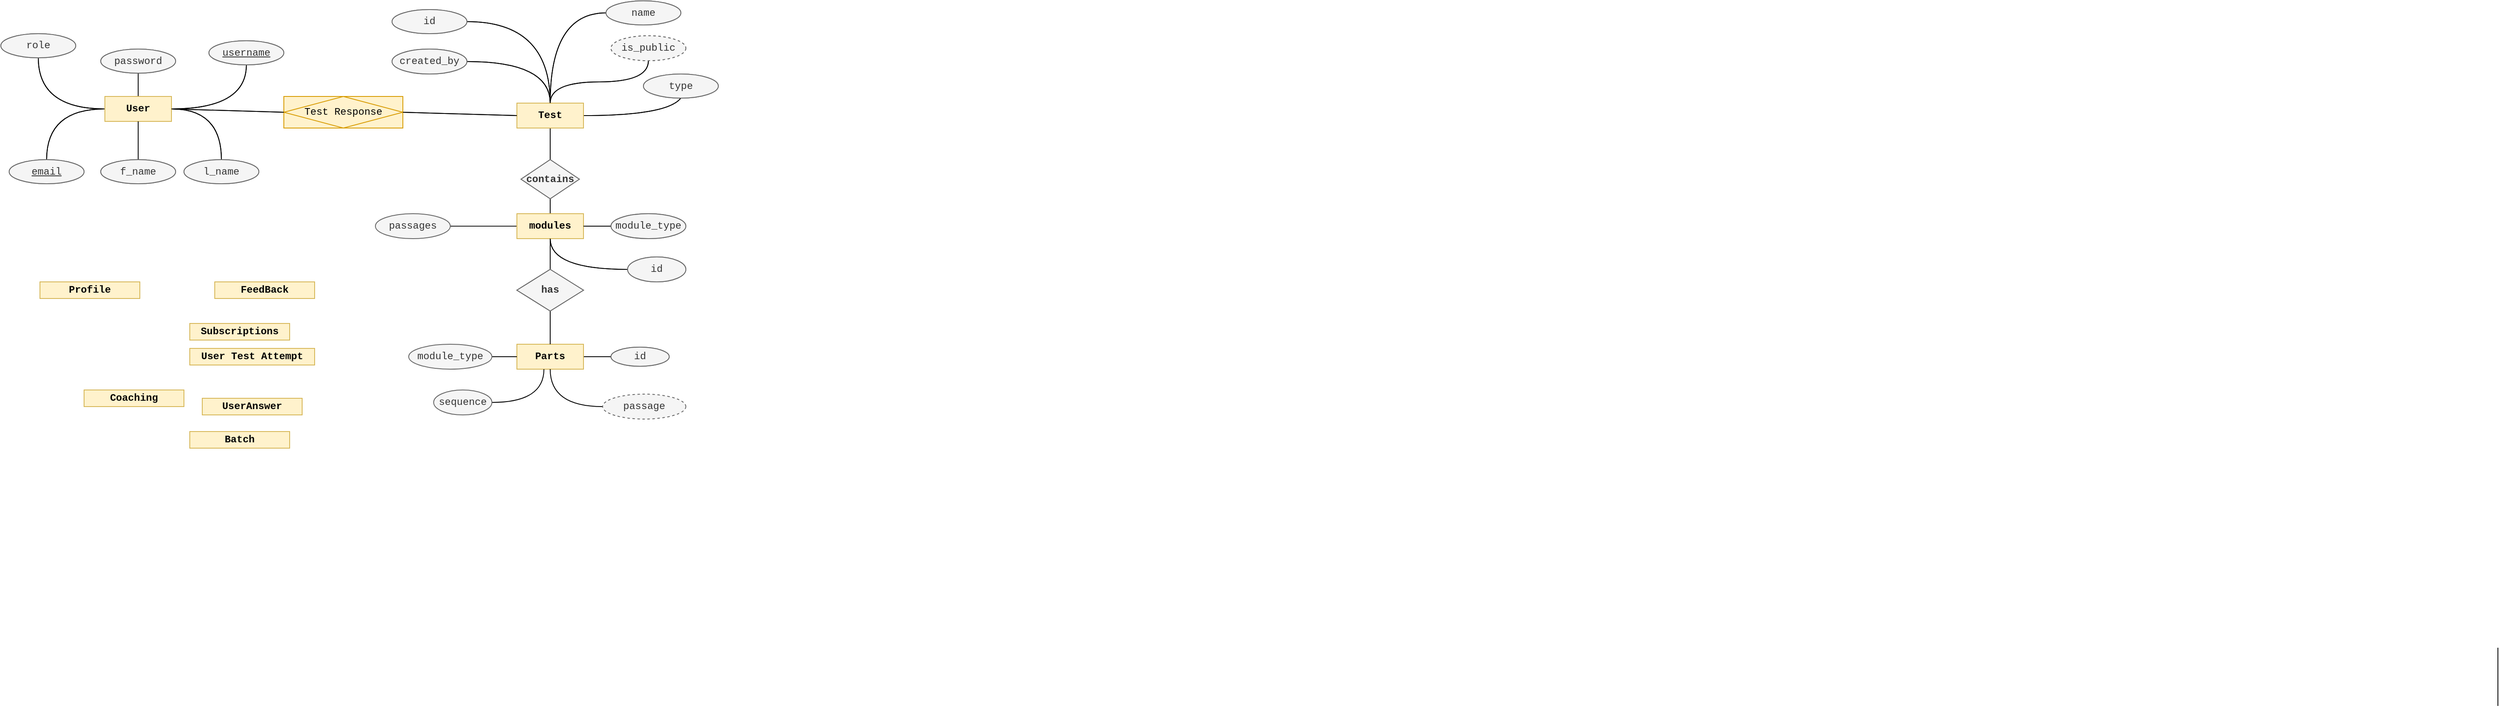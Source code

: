<mxfile version="24.7.17">
  <diagram name="Page-1" id="eGLWEHnS6auaZB9XrZuT">
    <mxGraphModel dx="1368" dy="900" grid="1" gridSize="10" guides="1" tooltips="1" connect="1" arrows="1" fold="1" page="1" pageScale="1" pageWidth="1654" pageHeight="1169" math="0" shadow="0">
      <root>
        <mxCell id="0" />
        <mxCell id="1" parent="0" />
        <mxCell id="Utq8X0_1eFS-AREOxyyB-11" style="edgeStyle=orthogonalEdgeStyle;shape=connector;curved=1;rounded=0;orthogonalLoop=1;jettySize=auto;html=1;strokeColor=default;align=center;verticalAlign=middle;fontFamily=Courier New;fontSize=12;fontColor=default;labelBackgroundColor=default;endArrow=none;endFill=0;" parent="1" source="Utq8X0_1eFS-AREOxyyB-1" target="Utq8X0_1eFS-AREOxyyB-12" edge="1">
          <mxGeometry relative="1" as="geometry">
            <mxPoint x="65" y="278" as="targetPoint" />
          </mxGeometry>
        </mxCell>
        <mxCell id="Utq8X0_1eFS-AREOxyyB-15" style="edgeStyle=orthogonalEdgeStyle;shape=connector;curved=1;rounded=0;orthogonalLoop=1;jettySize=auto;html=1;strokeColor=default;align=center;verticalAlign=middle;fontFamily=Courier New;fontSize=12;fontColor=#333333;fontStyle=1;labelBackgroundColor=default;endArrow=none;endFill=0;entryX=0.5;entryY=1;entryDx=0;entryDy=0;" parent="1" source="Utq8X0_1eFS-AREOxyyB-1" target="Utq8X0_1eFS-AREOxyyB-17" edge="1">
          <mxGeometry relative="1" as="geometry">
            <mxPoint x="175" y="118" as="targetPoint" />
          </mxGeometry>
        </mxCell>
        <mxCell id="Utq8X0_1eFS-AREOxyyB-19" style="edgeStyle=orthogonalEdgeStyle;shape=connector;curved=1;rounded=0;orthogonalLoop=1;jettySize=auto;html=1;strokeColor=default;align=center;verticalAlign=middle;fontFamily=Courier New;fontSize=12;fontColor=#333333;fontStyle=1;labelBackgroundColor=default;endArrow=none;endFill=0;" parent="1" source="Utq8X0_1eFS-AREOxyyB-1" target="Utq8X0_1eFS-AREOxyyB-18" edge="1">
          <mxGeometry relative="1" as="geometry" />
        </mxCell>
        <mxCell id="Utq8X0_1eFS-AREOxyyB-71" style="edgeStyle=orthogonalEdgeStyle;shape=connector;curved=1;rounded=0;orthogonalLoop=1;jettySize=auto;html=1;strokeColor=default;align=center;verticalAlign=middle;fontFamily=Courier New;fontSize=12;fontColor=default;fontStyle=1;labelBackgroundColor=default;endArrow=none;endFill=0;" parent="1" source="Utq8X0_1eFS-AREOxyyB-1" target="Utq8X0_1eFS-AREOxyyB-21" edge="1">
          <mxGeometry relative="1" as="geometry" />
        </mxCell>
        <mxCell id="Utq8X0_1eFS-AREOxyyB-72" style="edgeStyle=orthogonalEdgeStyle;shape=connector;curved=1;rounded=0;orthogonalLoop=1;jettySize=auto;html=1;entryX=0.5;entryY=1;entryDx=0;entryDy=0;strokeColor=default;align=center;verticalAlign=middle;fontFamily=Courier New;fontSize=12;fontColor=default;fontStyle=1;labelBackgroundColor=default;endArrow=none;endFill=0;" parent="1" source="Utq8X0_1eFS-AREOxyyB-1" target="Utq8X0_1eFS-AREOxyyB-14" edge="1">
          <mxGeometry relative="1" as="geometry" />
        </mxCell>
        <mxCell id="Utq8X0_1eFS-AREOxyyB-1" value="User" style="rounded=0;whiteSpace=wrap;html=1;fontFamily=Courier New;fontStyle=1;fontSize=12;fillColor=#fff2cc;strokeColor=#d6b656;align=center;verticalAlign=middle;fontColor=default;" parent="1" vertex="1">
          <mxGeometry x="135" y="187" width="80" height="30" as="geometry" />
        </mxCell>
        <mxCell id="Utq8X0_1eFS-AREOxyyB-32" style="edgeStyle=orthogonalEdgeStyle;shape=connector;curved=1;rounded=0;orthogonalLoop=1;jettySize=auto;html=1;entryX=0.5;entryY=0;entryDx=0;entryDy=0;strokeColor=default;align=center;verticalAlign=middle;fontFamily=Courier New;fontSize=12;fontColor=#333333;fontStyle=1;labelBackgroundColor=default;endArrow=none;endFill=0;" parent="1" source="Utq8X0_1eFS-AREOxyyB-2" target="Utq8X0_1eFS-AREOxyyB-30" edge="1">
          <mxGeometry relative="1" as="geometry" />
        </mxCell>
        <mxCell id="Utq8X0_1eFS-AREOxyyB-70" style="edgeStyle=orthogonalEdgeStyle;shape=connector;curved=1;rounded=0;orthogonalLoop=1;jettySize=auto;html=1;exitX=0.5;exitY=0;exitDx=0;exitDy=0;strokeColor=default;align=center;verticalAlign=middle;fontFamily=Courier New;fontSize=12;fontColor=default;fontStyle=1;labelBackgroundColor=default;endArrow=none;endFill=0;" parent="1" source="Utq8X0_1eFS-AREOxyyB-2" target="Utq8X0_1eFS-AREOxyyB-65" edge="1">
          <mxGeometry relative="1" as="geometry" />
        </mxCell>
        <mxCell id="Utq8X0_1eFS-AREOxyyB-73" style="edgeStyle=orthogonalEdgeStyle;shape=connector;curved=1;rounded=0;orthogonalLoop=1;jettySize=auto;html=1;strokeColor=default;align=center;verticalAlign=middle;fontFamily=Courier New;fontSize=12;fontColor=default;fontStyle=1;labelBackgroundColor=default;endArrow=none;endFill=0;" parent="1" source="Utq8X0_1eFS-AREOxyyB-2" edge="1">
          <mxGeometry relative="1" as="geometry">
            <mxPoint x="830" y="180" as="targetPoint" />
          </mxGeometry>
        </mxCell>
        <mxCell id="Utq8X0_1eFS-AREOxyyB-2" value="Test" style="rounded=0;whiteSpace=wrap;html=1;fontFamily=Courier New;fontStyle=1;fontSize=12;fillColor=#fff2cc;strokeColor=#d6b656;" parent="1" vertex="1">
          <mxGeometry x="630" y="195" width="80" height="30" as="geometry" />
        </mxCell>
        <mxCell id="Utq8X0_1eFS-AREOxyyB-7" style="edgeStyle=orthogonalEdgeStyle;rounded=0;orthogonalLoop=1;jettySize=auto;html=1;endArrow=none;endFill=0;curved=1;fontSize=12;fontFamily=Courier New;" parent="1" source="Utq8X0_1eFS-AREOxyyB-5" target="Utq8X0_1eFS-AREOxyyB-1" edge="1">
          <mxGeometry relative="1" as="geometry" />
        </mxCell>
        <mxCell id="Utq8X0_1eFS-AREOxyyB-5" value="&lt;span style=&quot;font-weight: normal; font-size: 12px;&quot;&gt;f_name&lt;/span&gt;" style="ellipse;whiteSpace=wrap;html=1;fontSize=12;fontFamily=Courier New;fillColor=#f5f5f5;strokeColor=#666666;rounded=0;fontStyle=1;fontColor=#333333;" parent="1" vertex="1">
          <mxGeometry x="130" y="263" width="90" height="29" as="geometry" />
        </mxCell>
        <mxCell id="Utq8X0_1eFS-AREOxyyB-12" value="&lt;span style=&quot;font-weight: normal; font-size: 12px;&quot;&gt;email&lt;/span&gt;" style="ellipse;whiteSpace=wrap;html=1;rounded=0;strokeColor=#666666;align=center;verticalAlign=middle;fontFamily=Courier New;fontSize=12;fontColor=#333333;fontStyle=5;fillColor=#f5f5f5;" parent="1" vertex="1">
          <mxGeometry x="20" y="263" width="90" height="29" as="geometry" />
        </mxCell>
        <mxCell id="Utq8X0_1eFS-AREOxyyB-14" value="username" style="ellipse;whiteSpace=wrap;html=1;rounded=0;strokeColor=#666666;align=center;verticalAlign=middle;fontFamily=Courier New;fontSize=12;fontColor=#333333;fontStyle=4;fillColor=#f5f5f5;" parent="1" vertex="1">
          <mxGeometry x="260" y="120" width="90" height="29" as="geometry" />
        </mxCell>
        <mxCell id="Utq8X0_1eFS-AREOxyyB-17" value="&lt;span style=&quot;font-weight: normal; font-size: 12px;&quot;&gt;password&lt;/span&gt;" style="ellipse;whiteSpace=wrap;html=1;rounded=0;strokeColor=#666666;align=center;verticalAlign=middle;fontFamily=Courier New;fontSize=12;fontColor=#333333;fontStyle=1;fillColor=#f5f5f5;" parent="1" vertex="1">
          <mxGeometry x="130" y="130" width="90" height="29" as="geometry" />
        </mxCell>
        <mxCell id="Utq8X0_1eFS-AREOxyyB-18" value="&lt;span style=&quot;font-weight: normal; font-size: 12px;&quot;&gt;l_name&lt;/span&gt;" style="ellipse;whiteSpace=wrap;html=1;fontSize=12;fontFamily=Courier New;fillColor=#f5f5f5;strokeColor=#666666;rounded=0;fontStyle=1;fontColor=#333333;" parent="1" vertex="1">
          <mxGeometry x="230" y="263" width="90" height="29" as="geometry" />
        </mxCell>
        <mxCell id="Utq8X0_1eFS-AREOxyyB-21" value="role" style="ellipse;whiteSpace=wrap;html=1;rounded=0;strokeColor=#666666;align=center;verticalAlign=middle;fontFamily=Courier New;fontSize=12;fontColor=#333333;fontStyle=0;fillColor=#f5f5f5;" parent="1" vertex="1">
          <mxGeometry x="10" y="111.5" width="90" height="29" as="geometry" />
        </mxCell>
        <mxCell id="Utq8X0_1eFS-AREOxyyB-22" style="edgeStyle=orthogonalEdgeStyle;rounded=0;orthogonalLoop=1;jettySize=auto;html=1;endArrow=none;endFill=0;curved=1;fontSize=12;fontFamily=Courier New;" parent="1" source="Utq8X0_1eFS-AREOxyyB-23" target="Utq8X0_1eFS-AREOxyyB-2" edge="1">
          <mxGeometry relative="1" as="geometry">
            <mxPoint x="600" y="19" as="targetPoint" />
            <mxPoint x="600" y="119" as="sourcePoint" />
          </mxGeometry>
        </mxCell>
        <mxCell id="Utq8X0_1eFS-AREOxyyB-23" value="&lt;span style=&quot;font-weight: normal; font-size: 12px;&quot;&gt;id&lt;/span&gt;" style="ellipse;whiteSpace=wrap;html=1;fontSize=12;fontFamily=Courier New;fillColor=#f5f5f5;strokeColor=#666666;rounded=0;fontStyle=1;fontColor=#333333;" parent="1" vertex="1">
          <mxGeometry x="480" y="82.5" width="90" height="29" as="geometry" />
        </mxCell>
        <mxCell id="Utq8X0_1eFS-AREOxyyB-26" style="edgeStyle=orthogonalEdgeStyle;shape=connector;curved=1;rounded=0;orthogonalLoop=1;jettySize=auto;html=1;strokeColor=default;align=center;verticalAlign=middle;fontFamily=Courier New;fontSize=12;fontColor=#333333;fontStyle=1;labelBackgroundColor=default;endArrow=none;endFill=0;" parent="1" source="Utq8X0_1eFS-AREOxyyB-24" target="Utq8X0_1eFS-AREOxyyB-2" edge="1">
          <mxGeometry relative="1" as="geometry">
            <mxPoint x="733" y="134" as="sourcePoint" />
          </mxGeometry>
        </mxCell>
        <mxCell id="Utq8X0_1eFS-AREOxyyB-24" value="&lt;span style=&quot;font-weight: normal; font-size: 12px;&quot;&gt;name&lt;/span&gt;" style="ellipse;whiteSpace=wrap;html=1;fontSize=12;fontFamily=Courier New;fillColor=#f5f5f5;strokeColor=#666666;rounded=0;fontStyle=1;fontColor=#333333;" parent="1" vertex="1">
          <mxGeometry x="737" y="72" width="90" height="29" as="geometry" />
        </mxCell>
        <mxCell id="Utq8X0_1eFS-AREOxyyB-45" style="edgeStyle=orthogonalEdgeStyle;shape=connector;curved=1;rounded=0;orthogonalLoop=1;jettySize=auto;html=1;strokeColor=default;align=center;verticalAlign=middle;fontFamily=Courier New;fontSize=12;fontColor=#333333;fontStyle=1;labelBackgroundColor=default;endArrow=none;endFill=0;" parent="1" source="Utq8X0_1eFS-AREOxyyB-30" target="Utq8X0_1eFS-AREOxyyB-33" edge="1">
          <mxGeometry relative="1" as="geometry" />
        </mxCell>
        <mxCell id="Utq8X0_1eFS-AREOxyyB-30" value="contains" style="rhombus;whiteSpace=wrap;html=1;rounded=0;strokeColor=#666666;align=center;verticalAlign=middle;fontFamily=Courier New;fontSize=12;fontColor=#333333;fontStyle=1;fillColor=#f5f5f5;" parent="1" vertex="1">
          <mxGeometry x="635" y="263" width="70" height="47" as="geometry" />
        </mxCell>
        <mxCell id="Utq8X0_1eFS-AREOxyyB-55" style="edgeStyle=orthogonalEdgeStyle;shape=connector;curved=1;rounded=0;orthogonalLoop=1;jettySize=auto;html=1;strokeColor=default;align=center;verticalAlign=middle;fontFamily=Courier New;fontSize=12;fontColor=#333333;fontStyle=1;labelBackgroundColor=default;endArrow=none;endFill=0;" parent="1" source="Utq8X0_1eFS-AREOxyyB-33" target="Utq8X0_1eFS-AREOxyyB-56" edge="1">
          <mxGeometry relative="1" as="geometry">
            <mxPoint x="673" y="395" as="targetPoint" />
          </mxGeometry>
        </mxCell>
        <mxCell id="Utq8X0_1eFS-AREOxyyB-33" value="Section" style="rounded=0;whiteSpace=wrap;html=1;fontFamily=Courier New;fontStyle=1;fontSize=12;fillColor=#fff2cc;strokeColor=#d6b656;" parent="1" vertex="1">
          <mxGeometry x="630" y="328" width="80" height="30" as="geometry" />
        </mxCell>
        <mxCell id="Utq8X0_1eFS-AREOxyyB-68" style="edgeStyle=orthogonalEdgeStyle;shape=connector;curved=1;rounded=0;orthogonalLoop=1;jettySize=auto;html=1;strokeColor=default;align=center;verticalAlign=middle;fontFamily=Courier New;fontSize=12;fontColor=#333333;fontStyle=1;labelBackgroundColor=default;endArrow=none;endFill=0;" parent="1" source="Utq8X0_1eFS-AREOxyyB-34" target="vWDLrot7ofiVmxJfl27Q-30" edge="1">
          <mxGeometry relative="1" as="geometry" />
        </mxCell>
        <mxCell id="Utq8X0_1eFS-AREOxyyB-34" value="Parts" style="rounded=0;whiteSpace=wrap;html=1;fontFamily=Courier New;fontStyle=1;fontSize=12;fillColor=#fff2cc;strokeColor=#d6b656;" parent="1" vertex="1">
          <mxGeometry x="630" y="485" width="80" height="30" as="geometry" />
        </mxCell>
        <mxCell id="Utq8X0_1eFS-AREOxyyB-35" value="User Test Attempt" style="rounded=0;whiteSpace=wrap;html=1;fontFamily=Courier New;fontStyle=1;fontSize=12;fillColor=#fff2cc;strokeColor=#d6b656;" parent="1" vertex="1">
          <mxGeometry x="237" y="490" width="150" height="20" as="geometry" />
        </mxCell>
        <mxCell id="Utq8X0_1eFS-AREOxyyB-36" value="&lt;p style=&quot;font-size: 12px;&quot;&gt;&lt;strong style=&quot;font-size: 12px;&quot;&gt;UserAnswer&lt;/strong&gt;&lt;/p&gt;" style="rounded=0;whiteSpace=wrap;html=1;fontFamily=Courier New;fontStyle=1;fontSize=12;fillColor=#fff2cc;strokeColor=#d6b656;" parent="1" vertex="1">
          <mxGeometry x="252" y="550" width="120" height="20" as="geometry" />
        </mxCell>
        <mxCell id="Utq8X0_1eFS-AREOxyyB-37" value="&lt;p style=&quot;font-size: 12px;&quot;&gt;&lt;strong style=&quot;font-size: 12px;&quot;&gt;Profile&lt;/strong&gt;&lt;/p&gt;" style="rounded=0;whiteSpace=wrap;html=1;fontFamily=Courier New;fontStyle=1;fontSize=12;fillColor=#fff2cc;strokeColor=#d6b656;" parent="1" vertex="1">
          <mxGeometry x="57" y="410" width="120" height="20" as="geometry" />
        </mxCell>
        <mxCell id="Utq8X0_1eFS-AREOxyyB-38" value="&lt;p style=&quot;font-size: 12px;&quot;&gt;&lt;strong style=&quot;font-size: 12px;&quot;&gt;FeedBack&lt;/strong&gt;&lt;/p&gt;" style="rounded=0;whiteSpace=wrap;html=1;fontFamily=Courier New;fontStyle=1;fontSize=12;fillColor=#fff2cc;strokeColor=#d6b656;" parent="1" vertex="1">
          <mxGeometry x="267" y="410" width="120" height="20" as="geometry" />
        </mxCell>
        <mxCell id="Utq8X0_1eFS-AREOxyyB-41" value="&lt;p style=&quot;font-size: 12px;&quot;&gt;Batch&lt;/p&gt;" style="rounded=0;whiteSpace=wrap;html=1;fontFamily=Courier New;fontStyle=1;fontSize=12;fillColor=#fff2cc;strokeColor=#d6b656;" parent="1" vertex="1">
          <mxGeometry x="237" y="590" width="120" height="20" as="geometry" />
        </mxCell>
        <mxCell id="Utq8X0_1eFS-AREOxyyB-42" value="&lt;p style=&quot;font-size: 12px;&quot;&gt;Coaching&lt;/p&gt;" style="rounded=0;whiteSpace=wrap;html=1;fontFamily=Courier New;fontStyle=1;fontSize=12;fillColor=#fff2cc;strokeColor=#d6b656;" parent="1" vertex="1">
          <mxGeometry x="110" y="540" width="120" height="20" as="geometry" />
        </mxCell>
        <mxCell id="Utq8X0_1eFS-AREOxyyB-43" value="&lt;p style=&quot;font-size: 12px;&quot;&gt;Subscriptions&lt;/p&gt;" style="rounded=0;whiteSpace=wrap;html=1;fontFamily=Courier New;fontStyle=1;fontSize=12;fillColor=#fff2cc;strokeColor=#d6b656;" parent="1" vertex="1">
          <mxGeometry x="237" y="460" width="120" height="20" as="geometry" />
        </mxCell>
        <mxCell id="vWDLrot7ofiVmxJfl27Q-22" style="edgeStyle=orthogonalEdgeStyle;shape=connector;curved=1;rounded=0;orthogonalLoop=1;jettySize=auto;html=1;entryX=0.5;entryY=0;entryDx=0;entryDy=0;strokeColor=default;align=center;verticalAlign=middle;fontFamily=Courier New;fontSize=12;fontColor=#333333;fontStyle=1;labelBackgroundColor=default;endArrow=none;endFill=0;" parent="1" edge="1">
          <mxGeometry relative="1" as="geometry">
            <mxPoint x="3010" y="850" as="sourcePoint" />
            <mxPoint x="3010" y="920" as="targetPoint" />
          </mxGeometry>
        </mxCell>
        <mxCell id="Utq8X0_1eFS-AREOxyyB-47" style="edgeStyle=orthogonalEdgeStyle;rounded=0;orthogonalLoop=1;jettySize=auto;html=1;endArrow=none;endFill=0;curved=1;fontSize=12;entryX=0.5;entryY=1;entryDx=0;entryDy=0;fontFamily=Courier New;" parent="1" source="Utq8X0_1eFS-AREOxyyB-48" target="Utq8X0_1eFS-AREOxyyB-33" edge="1">
          <mxGeometry relative="1" as="geometry">
            <mxPoint x="753" y="353" as="targetPoint" />
            <mxPoint x="673" y="288" as="sourcePoint" />
          </mxGeometry>
        </mxCell>
        <mxCell id="Utq8X0_1eFS-AREOxyyB-48" value="&lt;span style=&quot;font-weight: normal; font-size: 12px;&quot;&gt;id&lt;/span&gt;" style="ellipse;whiteSpace=wrap;html=1;fontSize=12;fontFamily=Courier New;fillColor=#f5f5f5;strokeColor=#666666;rounded=0;fontStyle=1;fontColor=#333333;" parent="1" vertex="1">
          <mxGeometry x="763" y="380" width="70" height="30" as="geometry" />
        </mxCell>
        <mxCell id="Utq8X0_1eFS-AREOxyyB-52" style="edgeStyle=orthogonalEdgeStyle;shape=connector;curved=1;rounded=0;orthogonalLoop=1;jettySize=auto;html=1;strokeColor=default;align=center;verticalAlign=middle;fontFamily=Courier New;fontSize=12;fontColor=#333333;fontStyle=1;labelBackgroundColor=default;endArrow=none;endFill=0;" parent="1" source="Utq8X0_1eFS-AREOxyyB-50" target="Utq8X0_1eFS-AREOxyyB-33" edge="1">
          <mxGeometry relative="1" as="geometry" />
        </mxCell>
        <mxCell id="Utq8X0_1eFS-AREOxyyB-50" value="&lt;span style=&quot;font-weight: 400; font-size: 12px;&quot;&gt;module_type&lt;/span&gt;" style="ellipse;whiteSpace=wrap;html=1;fontSize=12;fontFamily=Courier New;fillColor=#f5f5f5;strokeColor=#666666;rounded=0;fontStyle=1;fontColor=#333333;" parent="1" vertex="1">
          <mxGeometry x="743" y="328" width="90" height="30" as="geometry" />
        </mxCell>
        <mxCell id="Utq8X0_1eFS-AREOxyyB-57" style="edgeStyle=orthogonalEdgeStyle;shape=connector;curved=1;rounded=0;orthogonalLoop=1;jettySize=auto;html=1;strokeColor=default;align=center;verticalAlign=middle;fontFamily=Courier New;fontSize=12;fontColor=#333333;fontStyle=1;labelBackgroundColor=default;endArrow=none;endFill=0;" parent="1" source="Utq8X0_1eFS-AREOxyyB-56" target="Utq8X0_1eFS-AREOxyyB-34" edge="1">
          <mxGeometry relative="1" as="geometry" />
        </mxCell>
        <mxCell id="Utq8X0_1eFS-AREOxyyB-56" value="has" style="rhombus;whiteSpace=wrap;html=1;rounded=0;strokeColor=#666666;align=center;verticalAlign=middle;fontFamily=Courier New;fontSize=12;fontColor=#333333;fontStyle=1;fillColor=#f5f5f5;" parent="1" vertex="1">
          <mxGeometry x="630" y="395" width="80" height="50" as="geometry" />
        </mxCell>
        <mxCell id="vWDLrot7ofiVmxJfl27Q-30" value="&lt;span style=&quot;font-weight: 400; font-size: 12px;&quot;&gt;time&lt;/span&gt;" style="ellipse;whiteSpace=wrap;html=1;fontSize=12;fontFamily=Courier New;fillColor=#f5f5f5;strokeColor=#666666;rounded=0;fontStyle=1;fontColor=#333333;" parent="1" vertex="1">
          <mxGeometry x="743" y="488.5" width="70" height="23" as="geometry" />
        </mxCell>
        <mxCell id="Utq8X0_1eFS-AREOxyyB-63" style="edgeStyle=orthogonalEdgeStyle;shape=connector;curved=1;rounded=0;orthogonalLoop=1;jettySize=auto;html=1;exitX=1;exitY=0.5;exitDx=0;exitDy=0;strokeColor=default;align=center;verticalAlign=middle;fontFamily=Courier New;fontSize=12;fontColor=#333333;fontStyle=1;labelBackgroundColor=default;endArrow=none;endFill=0;" parent="1" source="Utq8X0_1eFS-AREOxyyB-62" target="Utq8X0_1eFS-AREOxyyB-2" edge="1">
          <mxGeometry relative="1" as="geometry" />
        </mxCell>
        <mxCell id="Utq8X0_1eFS-AREOxyyB-62" value="&lt;span style=&quot;font-weight: 400; font-size: 12px;&quot;&gt;created_by&lt;/span&gt;" style="ellipse;whiteSpace=wrap;html=1;fontSize=12;fontFamily=Courier New;fillColor=#f5f5f5;strokeColor=#666666;rounded=0;fontStyle=1;fontColor=#333333;" parent="1" vertex="1">
          <mxGeometry x="480" y="130" width="90" height="30" as="geometry" />
        </mxCell>
        <mxCell id="Utq8X0_1eFS-AREOxyyB-65" value="&lt;span style=&quot;font-weight: 400; font-size: 12px;&quot;&gt;is_public&lt;/span&gt;" style="ellipse;whiteSpace=wrap;html=1;fontSize=12;fontFamily=Courier New;fillColor=#f5f5f5;strokeColor=#666666;rounded=0;fontStyle=1;fontColor=#333333;dashed=1;" parent="1" vertex="1">
          <mxGeometry x="743" y="114" width="90" height="30" as="geometry" />
        </mxCell>
        <mxCell id="vWDLrot7ofiVmxJfl27Q-38" value="Test Response" style="shape=associativeEntity;whiteSpace=wrap;html=1;align=center;fillColor=#FFF2CC;strokeColor=#d79b00;fontFamily=Courier New;fontSize=12;" parent="1" vertex="1">
          <mxGeometry x="350" y="187" width="143" height="38" as="geometry" />
        </mxCell>
        <mxCell id="vWDLrot7ofiVmxJfl27Q-43" value="" style="endArrow=none;html=1;rounded=0;exitX=1;exitY=0.5;exitDx=0;exitDy=0;entryX=0;entryY=0.5;entryDx=0;entryDy=0;fontFamily=Courier New;fontSize=12;" parent="1" source="Utq8X0_1eFS-AREOxyyB-1" target="vWDLrot7ofiVmxJfl27Q-38" edge="1">
          <mxGeometry width="50" height="50" relative="1" as="geometry">
            <mxPoint x="435" y="314" as="sourcePoint" />
            <mxPoint x="485" y="264" as="targetPoint" />
          </mxGeometry>
        </mxCell>
        <mxCell id="vWDLrot7ofiVmxJfl27Q-44" value="" style="endArrow=none;html=1;rounded=0;exitX=1;exitY=0.5;exitDx=0;exitDy=0;entryX=0;entryY=0.5;entryDx=0;entryDy=0;fontFamily=Courier New;fontSize=12;" parent="1" source="vWDLrot7ofiVmxJfl27Q-38" target="Utq8X0_1eFS-AREOxyyB-2" edge="1">
          <mxGeometry width="50" height="50" relative="1" as="geometry">
            <mxPoint x="250" y="204" as="sourcePoint" />
            <mxPoint x="399" y="204" as="targetPoint" />
          </mxGeometry>
        </mxCell>
        <mxCell id="Utq8X0_1eFS-AREOxyyB-74" value="&lt;span style=&quot;font-weight: normal; font-size: 12px;&quot;&gt;type&lt;/span&gt;" style="ellipse;whiteSpace=wrap;html=1;fontSize=12;fontFamily=Courier New;fillColor=#f5f5f5;strokeColor=#666666;rounded=0;fontStyle=1;fontColor=#333333;" parent="1" vertex="1">
          <mxGeometry x="782" y="160" width="90" height="29" as="geometry" />
        </mxCell>
        <mxCell id="Utq8X0_1eFS-AREOxyyB-80" value="" style="edgeStyle=orthogonalEdgeStyle;rounded=0;orthogonalLoop=1;jettySize=auto;html=1;strokeColor=#1A1A1A;fontColor=#5AA9E6;fillColor=#FFE45E;curved=1;endArrow=none;endFill=0;" parent="1" source="Utq8X0_1eFS-AREOxyyB-79" target="Utq8X0_1eFS-AREOxyyB-33" edge="1">
          <mxGeometry relative="1" as="geometry" />
        </mxCell>
        <mxCell id="Utq8X0_1eFS-AREOxyyB-79" value="&lt;span style=&quot;font-weight: 400; font-size: 12px;&quot;&gt;passages&lt;/span&gt;" style="ellipse;whiteSpace=wrap;html=1;fontSize=12;fontFamily=Courier New;fillColor=#f5f5f5;strokeColor=#666666;rounded=0;fontStyle=1;fontColor=#333333;" parent="1" vertex="1">
          <mxGeometry x="460" y="328" width="90" height="30" as="geometry" />
        </mxCell>
        <mxCell id="fitM7sjZ6Bzz7355s7x--1" style="edgeStyle=orthogonalEdgeStyle;shape=connector;curved=1;rounded=0;orthogonalLoop=1;jettySize=auto;html=1;strokeColor=default;align=center;verticalAlign=middle;fontFamily=Courier New;fontSize=12;fontColor=default;labelBackgroundColor=default;endArrow=none;endFill=0;" edge="1" parent="1" source="fitM7sjZ6Bzz7355s7x--6" target="fitM7sjZ6Bzz7355s7x--13">
          <mxGeometry relative="1" as="geometry">
            <mxPoint x="65" y="278" as="targetPoint" />
          </mxGeometry>
        </mxCell>
        <mxCell id="fitM7sjZ6Bzz7355s7x--2" style="edgeStyle=orthogonalEdgeStyle;shape=connector;curved=1;rounded=0;orthogonalLoop=1;jettySize=auto;html=1;strokeColor=default;align=center;verticalAlign=middle;fontFamily=Courier New;fontSize=12;fontColor=#333333;fontStyle=1;labelBackgroundColor=default;endArrow=none;endFill=0;entryX=0.5;entryY=1;entryDx=0;entryDy=0;" edge="1" parent="1" source="fitM7sjZ6Bzz7355s7x--6" target="fitM7sjZ6Bzz7355s7x--15">
          <mxGeometry relative="1" as="geometry">
            <mxPoint x="175" y="118" as="targetPoint" />
          </mxGeometry>
        </mxCell>
        <mxCell id="fitM7sjZ6Bzz7355s7x--3" style="edgeStyle=orthogonalEdgeStyle;shape=connector;curved=1;rounded=0;orthogonalLoop=1;jettySize=auto;html=1;strokeColor=default;align=center;verticalAlign=middle;fontFamily=Courier New;fontSize=12;fontColor=#333333;fontStyle=1;labelBackgroundColor=default;endArrow=none;endFill=0;" edge="1" parent="1" source="fitM7sjZ6Bzz7355s7x--6" target="fitM7sjZ6Bzz7355s7x--16">
          <mxGeometry relative="1" as="geometry" />
        </mxCell>
        <mxCell id="fitM7sjZ6Bzz7355s7x--4" style="edgeStyle=orthogonalEdgeStyle;shape=connector;curved=1;rounded=0;orthogonalLoop=1;jettySize=auto;html=1;strokeColor=default;align=center;verticalAlign=middle;fontFamily=Courier New;fontSize=12;fontColor=default;fontStyle=1;labelBackgroundColor=default;endArrow=none;endFill=0;" edge="1" parent="1" source="fitM7sjZ6Bzz7355s7x--6" target="fitM7sjZ6Bzz7355s7x--17">
          <mxGeometry relative="1" as="geometry" />
        </mxCell>
        <mxCell id="fitM7sjZ6Bzz7355s7x--5" style="edgeStyle=orthogonalEdgeStyle;shape=connector;curved=1;rounded=0;orthogonalLoop=1;jettySize=auto;html=1;entryX=0.5;entryY=1;entryDx=0;entryDy=0;strokeColor=default;align=center;verticalAlign=middle;fontFamily=Courier New;fontSize=12;fontColor=default;fontStyle=1;labelBackgroundColor=default;endArrow=none;endFill=0;" edge="1" parent="1" source="fitM7sjZ6Bzz7355s7x--6" target="fitM7sjZ6Bzz7355s7x--14">
          <mxGeometry relative="1" as="geometry" />
        </mxCell>
        <mxCell id="fitM7sjZ6Bzz7355s7x--6" value="User" style="rounded=0;whiteSpace=wrap;html=1;fontFamily=Courier New;fontStyle=1;fontSize=12;fillColor=#fff2cc;strokeColor=#d6b656;align=center;verticalAlign=middle;fontColor=default;" vertex="1" parent="1">
          <mxGeometry x="135" y="187" width="80" height="30" as="geometry" />
        </mxCell>
        <mxCell id="fitM7sjZ6Bzz7355s7x--7" style="edgeStyle=orthogonalEdgeStyle;shape=connector;curved=1;rounded=0;orthogonalLoop=1;jettySize=auto;html=1;entryX=0.5;entryY=0;entryDx=0;entryDy=0;strokeColor=default;align=center;verticalAlign=middle;fontFamily=Courier New;fontSize=12;fontColor=#333333;fontStyle=1;labelBackgroundColor=default;endArrow=none;endFill=0;" edge="1" parent="1" source="fitM7sjZ6Bzz7355s7x--10" target="fitM7sjZ6Bzz7355s7x--23">
          <mxGeometry relative="1" as="geometry" />
        </mxCell>
        <mxCell id="fitM7sjZ6Bzz7355s7x--8" style="edgeStyle=orthogonalEdgeStyle;shape=connector;curved=1;rounded=0;orthogonalLoop=1;jettySize=auto;html=1;exitX=0.5;exitY=0;exitDx=0;exitDy=0;strokeColor=default;align=center;verticalAlign=middle;fontFamily=Courier New;fontSize=12;fontColor=default;fontStyle=1;labelBackgroundColor=default;endArrow=none;endFill=0;" edge="1" parent="1" source="fitM7sjZ6Bzz7355s7x--10" target="fitM7sjZ6Bzz7355s7x--47">
          <mxGeometry relative="1" as="geometry" />
        </mxCell>
        <mxCell id="fitM7sjZ6Bzz7355s7x--9" style="edgeStyle=orthogonalEdgeStyle;shape=connector;curved=1;rounded=0;orthogonalLoop=1;jettySize=auto;html=1;strokeColor=default;align=center;verticalAlign=middle;fontFamily=Courier New;fontSize=12;fontColor=default;fontStyle=1;labelBackgroundColor=default;endArrow=none;endFill=0;" edge="1" parent="1" source="fitM7sjZ6Bzz7355s7x--10">
          <mxGeometry relative="1" as="geometry">
            <mxPoint x="830" y="180" as="targetPoint" />
          </mxGeometry>
        </mxCell>
        <mxCell id="fitM7sjZ6Bzz7355s7x--10" value="Test" style="rounded=0;whiteSpace=wrap;html=1;fontFamily=Courier New;fontStyle=1;fontSize=12;fillColor=#fff2cc;strokeColor=#d6b656;" vertex="1" parent="1">
          <mxGeometry x="630" y="195" width="80" height="30" as="geometry" />
        </mxCell>
        <mxCell id="fitM7sjZ6Bzz7355s7x--11" style="edgeStyle=orthogonalEdgeStyle;rounded=0;orthogonalLoop=1;jettySize=auto;html=1;endArrow=none;endFill=0;curved=1;fontSize=12;fontFamily=Courier New;" edge="1" parent="1" source="fitM7sjZ6Bzz7355s7x--12" target="fitM7sjZ6Bzz7355s7x--6">
          <mxGeometry relative="1" as="geometry" />
        </mxCell>
        <mxCell id="fitM7sjZ6Bzz7355s7x--12" value="&lt;span style=&quot;font-weight: normal; font-size: 12px;&quot;&gt;f_name&lt;/span&gt;" style="ellipse;whiteSpace=wrap;html=1;fontSize=12;fontFamily=Courier New;fillColor=#f5f5f5;strokeColor=#666666;rounded=0;fontStyle=1;fontColor=#333333;" vertex="1" parent="1">
          <mxGeometry x="130" y="263" width="90" height="29" as="geometry" />
        </mxCell>
        <mxCell id="fitM7sjZ6Bzz7355s7x--13" value="&lt;span style=&quot;font-weight: normal; font-size: 12px;&quot;&gt;email&lt;/span&gt;" style="ellipse;whiteSpace=wrap;html=1;rounded=0;strokeColor=#666666;align=center;verticalAlign=middle;fontFamily=Courier New;fontSize=12;fontColor=#333333;fontStyle=5;fillColor=#f5f5f5;" vertex="1" parent="1">
          <mxGeometry x="20" y="263" width="90" height="29" as="geometry" />
        </mxCell>
        <mxCell id="fitM7sjZ6Bzz7355s7x--14" value="username" style="ellipse;whiteSpace=wrap;html=1;rounded=0;strokeColor=#666666;align=center;verticalAlign=middle;fontFamily=Courier New;fontSize=12;fontColor=#333333;fontStyle=4;fillColor=#f5f5f5;" vertex="1" parent="1">
          <mxGeometry x="260" y="120" width="90" height="29" as="geometry" />
        </mxCell>
        <mxCell id="fitM7sjZ6Bzz7355s7x--15" value="&lt;span style=&quot;font-weight: normal; font-size: 12px;&quot;&gt;password&lt;/span&gt;" style="ellipse;whiteSpace=wrap;html=1;rounded=0;strokeColor=#666666;align=center;verticalAlign=middle;fontFamily=Courier New;fontSize=12;fontColor=#333333;fontStyle=1;fillColor=#f5f5f5;" vertex="1" parent="1">
          <mxGeometry x="130" y="130" width="90" height="29" as="geometry" />
        </mxCell>
        <mxCell id="fitM7sjZ6Bzz7355s7x--16" value="&lt;span style=&quot;font-weight: normal; font-size: 12px;&quot;&gt;l_name&lt;/span&gt;" style="ellipse;whiteSpace=wrap;html=1;fontSize=12;fontFamily=Courier New;fillColor=#f5f5f5;strokeColor=#666666;rounded=0;fontStyle=1;fontColor=#333333;" vertex="1" parent="1">
          <mxGeometry x="230" y="263" width="90" height="29" as="geometry" />
        </mxCell>
        <mxCell id="fitM7sjZ6Bzz7355s7x--17" value="role" style="ellipse;whiteSpace=wrap;html=1;rounded=0;strokeColor=#666666;align=center;verticalAlign=middle;fontFamily=Courier New;fontSize=12;fontColor=#333333;fontStyle=0;fillColor=#f5f5f5;" vertex="1" parent="1">
          <mxGeometry x="10" y="111.5" width="90" height="29" as="geometry" />
        </mxCell>
        <mxCell id="fitM7sjZ6Bzz7355s7x--18" style="edgeStyle=orthogonalEdgeStyle;rounded=0;orthogonalLoop=1;jettySize=auto;html=1;endArrow=none;endFill=0;curved=1;fontSize=12;fontFamily=Courier New;" edge="1" parent="1" source="fitM7sjZ6Bzz7355s7x--19" target="fitM7sjZ6Bzz7355s7x--10">
          <mxGeometry relative="1" as="geometry">
            <mxPoint x="600" y="19" as="targetPoint" />
            <mxPoint x="600" y="119" as="sourcePoint" />
          </mxGeometry>
        </mxCell>
        <mxCell id="fitM7sjZ6Bzz7355s7x--19" value="&lt;span style=&quot;font-weight: normal; font-size: 12px;&quot;&gt;id&lt;/span&gt;" style="ellipse;whiteSpace=wrap;html=1;fontSize=12;fontFamily=Courier New;fillColor=#f5f5f5;strokeColor=#666666;rounded=0;fontStyle=1;fontColor=#333333;" vertex="1" parent="1">
          <mxGeometry x="480" y="82.5" width="90" height="29" as="geometry" />
        </mxCell>
        <mxCell id="fitM7sjZ6Bzz7355s7x--20" style="edgeStyle=orthogonalEdgeStyle;shape=connector;curved=1;rounded=0;orthogonalLoop=1;jettySize=auto;html=1;strokeColor=default;align=center;verticalAlign=middle;fontFamily=Courier New;fontSize=12;fontColor=#333333;fontStyle=1;labelBackgroundColor=default;endArrow=none;endFill=0;" edge="1" parent="1" source="fitM7sjZ6Bzz7355s7x--21" target="fitM7sjZ6Bzz7355s7x--10">
          <mxGeometry relative="1" as="geometry">
            <mxPoint x="733" y="134" as="sourcePoint" />
          </mxGeometry>
        </mxCell>
        <mxCell id="fitM7sjZ6Bzz7355s7x--21" value="&lt;span style=&quot;font-weight: normal; font-size: 12px;&quot;&gt;name&lt;/span&gt;" style="ellipse;whiteSpace=wrap;html=1;fontSize=12;fontFamily=Courier New;fillColor=#f5f5f5;strokeColor=#666666;rounded=0;fontStyle=1;fontColor=#333333;" vertex="1" parent="1">
          <mxGeometry x="737" y="72" width="90" height="29" as="geometry" />
        </mxCell>
        <mxCell id="fitM7sjZ6Bzz7355s7x--22" style="edgeStyle=orthogonalEdgeStyle;shape=connector;curved=1;rounded=0;orthogonalLoop=1;jettySize=auto;html=1;strokeColor=default;align=center;verticalAlign=middle;fontFamily=Courier New;fontSize=12;fontColor=#333333;fontStyle=1;labelBackgroundColor=default;endArrow=none;endFill=0;" edge="1" parent="1" source="fitM7sjZ6Bzz7355s7x--23" target="fitM7sjZ6Bzz7355s7x--25">
          <mxGeometry relative="1" as="geometry" />
        </mxCell>
        <mxCell id="fitM7sjZ6Bzz7355s7x--23" value="contains" style="rhombus;whiteSpace=wrap;html=1;rounded=0;strokeColor=#666666;align=center;verticalAlign=middle;fontFamily=Courier New;fontSize=12;fontColor=#333333;fontStyle=1;fillColor=#f5f5f5;" vertex="1" parent="1">
          <mxGeometry x="635" y="263" width="70" height="47" as="geometry" />
        </mxCell>
        <mxCell id="fitM7sjZ6Bzz7355s7x--24" style="edgeStyle=orthogonalEdgeStyle;shape=connector;curved=1;rounded=0;orthogonalLoop=1;jettySize=auto;html=1;strokeColor=default;align=center;verticalAlign=middle;fontFamily=Courier New;fontSize=12;fontColor=#333333;fontStyle=1;labelBackgroundColor=default;endArrow=none;endFill=0;" edge="1" parent="1" source="fitM7sjZ6Bzz7355s7x--25" target="fitM7sjZ6Bzz7355s7x--41">
          <mxGeometry relative="1" as="geometry">
            <mxPoint x="673" y="395" as="targetPoint" />
          </mxGeometry>
        </mxCell>
        <mxCell id="fitM7sjZ6Bzz7355s7x--25" value="modules" style="rounded=0;whiteSpace=wrap;html=1;fontFamily=Courier New;fontStyle=1;fontSize=12;fillColor=#fff2cc;strokeColor=#d6b656;" vertex="1" parent="1">
          <mxGeometry x="630" y="328" width="80" height="30" as="geometry" />
        </mxCell>
        <mxCell id="fitM7sjZ6Bzz7355s7x--26" style="edgeStyle=orthogonalEdgeStyle;shape=connector;curved=1;rounded=0;orthogonalLoop=1;jettySize=auto;html=1;strokeColor=default;align=center;verticalAlign=middle;fontFamily=Courier New;fontSize=12;fontColor=#333333;fontStyle=1;labelBackgroundColor=default;endArrow=none;endFill=0;" edge="1" parent="1" source="fitM7sjZ6Bzz7355s7x--27" target="fitM7sjZ6Bzz7355s7x--43">
          <mxGeometry relative="1" as="geometry" />
        </mxCell>
        <mxCell id="fitM7sjZ6Bzz7355s7x--27" value="Parts" style="rounded=0;whiteSpace=wrap;html=1;fontFamily=Courier New;fontStyle=1;fontSize=12;fillColor=#fff2cc;strokeColor=#d6b656;" vertex="1" parent="1">
          <mxGeometry x="630" y="485" width="80" height="30" as="geometry" />
        </mxCell>
        <mxCell id="fitM7sjZ6Bzz7355s7x--28" value="User Test Attempt" style="rounded=0;whiteSpace=wrap;html=1;fontFamily=Courier New;fontStyle=1;fontSize=12;fillColor=#fff2cc;strokeColor=#d6b656;" vertex="1" parent="1">
          <mxGeometry x="237" y="490" width="150" height="20" as="geometry" />
        </mxCell>
        <mxCell id="fitM7sjZ6Bzz7355s7x--29" value="&lt;p style=&quot;font-size: 12px;&quot;&gt;&lt;strong style=&quot;font-size: 12px;&quot;&gt;UserAnswer&lt;/strong&gt;&lt;/p&gt;" style="rounded=0;whiteSpace=wrap;html=1;fontFamily=Courier New;fontStyle=1;fontSize=12;fillColor=#fff2cc;strokeColor=#d6b656;" vertex="1" parent="1">
          <mxGeometry x="252" y="550" width="120" height="20" as="geometry" />
        </mxCell>
        <mxCell id="fitM7sjZ6Bzz7355s7x--30" value="&lt;p style=&quot;font-size: 12px;&quot;&gt;&lt;strong style=&quot;font-size: 12px;&quot;&gt;Profile&lt;/strong&gt;&lt;/p&gt;" style="rounded=0;whiteSpace=wrap;html=1;fontFamily=Courier New;fontStyle=1;fontSize=12;fillColor=#fff2cc;strokeColor=#d6b656;" vertex="1" parent="1">
          <mxGeometry x="57" y="410" width="120" height="20" as="geometry" />
        </mxCell>
        <mxCell id="fitM7sjZ6Bzz7355s7x--31" value="&lt;p style=&quot;font-size: 12px;&quot;&gt;&lt;strong style=&quot;font-size: 12px;&quot;&gt;FeedBack&lt;/strong&gt;&lt;/p&gt;" style="rounded=0;whiteSpace=wrap;html=1;fontFamily=Courier New;fontStyle=1;fontSize=12;fillColor=#fff2cc;strokeColor=#d6b656;" vertex="1" parent="1">
          <mxGeometry x="267" y="410" width="120" height="20" as="geometry" />
        </mxCell>
        <mxCell id="fitM7sjZ6Bzz7355s7x--32" value="&lt;p style=&quot;font-size: 12px;&quot;&gt;Batch&lt;/p&gt;" style="rounded=0;whiteSpace=wrap;html=1;fontFamily=Courier New;fontStyle=1;fontSize=12;fillColor=#fff2cc;strokeColor=#d6b656;" vertex="1" parent="1">
          <mxGeometry x="237" y="590" width="120" height="20" as="geometry" />
        </mxCell>
        <mxCell id="fitM7sjZ6Bzz7355s7x--33" value="&lt;p style=&quot;font-size: 12px;&quot;&gt;Coaching&lt;/p&gt;" style="rounded=0;whiteSpace=wrap;html=1;fontFamily=Courier New;fontStyle=1;fontSize=12;fillColor=#fff2cc;strokeColor=#d6b656;" vertex="1" parent="1">
          <mxGeometry x="110" y="540" width="120" height="20" as="geometry" />
        </mxCell>
        <mxCell id="fitM7sjZ6Bzz7355s7x--34" value="&lt;p style=&quot;font-size: 12px;&quot;&gt;Subscriptions&lt;/p&gt;" style="rounded=0;whiteSpace=wrap;html=1;fontFamily=Courier New;fontStyle=1;fontSize=12;fillColor=#fff2cc;strokeColor=#d6b656;" vertex="1" parent="1">
          <mxGeometry x="237" y="460" width="120" height="20" as="geometry" />
        </mxCell>
        <mxCell id="fitM7sjZ6Bzz7355s7x--35" style="edgeStyle=orthogonalEdgeStyle;shape=connector;curved=1;rounded=0;orthogonalLoop=1;jettySize=auto;html=1;entryX=0.5;entryY=0;entryDx=0;entryDy=0;strokeColor=default;align=center;verticalAlign=middle;fontFamily=Courier New;fontSize=12;fontColor=#333333;fontStyle=1;labelBackgroundColor=default;endArrow=none;endFill=0;" edge="1" parent="1">
          <mxGeometry relative="1" as="geometry">
            <mxPoint x="3010" y="850" as="sourcePoint" />
            <mxPoint x="3010" y="920" as="targetPoint" />
          </mxGeometry>
        </mxCell>
        <mxCell id="fitM7sjZ6Bzz7355s7x--36" style="edgeStyle=orthogonalEdgeStyle;rounded=0;orthogonalLoop=1;jettySize=auto;html=1;endArrow=none;endFill=0;curved=1;fontSize=12;entryX=0.5;entryY=1;entryDx=0;entryDy=0;fontFamily=Courier New;" edge="1" parent="1" source="fitM7sjZ6Bzz7355s7x--37" target="fitM7sjZ6Bzz7355s7x--25">
          <mxGeometry relative="1" as="geometry">
            <mxPoint x="753" y="353" as="targetPoint" />
            <mxPoint x="673" y="288" as="sourcePoint" />
          </mxGeometry>
        </mxCell>
        <mxCell id="fitM7sjZ6Bzz7355s7x--37" value="&lt;span style=&quot;font-weight: normal; font-size: 12px;&quot;&gt;id&lt;/span&gt;" style="ellipse;whiteSpace=wrap;html=1;fontSize=12;fontFamily=Courier New;fillColor=#f5f5f5;strokeColor=#666666;rounded=0;fontStyle=1;fontColor=#333333;" vertex="1" parent="1">
          <mxGeometry x="763" y="380" width="70" height="30" as="geometry" />
        </mxCell>
        <mxCell id="fitM7sjZ6Bzz7355s7x--38" style="edgeStyle=orthogonalEdgeStyle;shape=connector;curved=1;rounded=0;orthogonalLoop=1;jettySize=auto;html=1;strokeColor=default;align=center;verticalAlign=middle;fontFamily=Courier New;fontSize=12;fontColor=#333333;fontStyle=1;labelBackgroundColor=default;endArrow=none;endFill=0;" edge="1" parent="1" source="fitM7sjZ6Bzz7355s7x--39" target="fitM7sjZ6Bzz7355s7x--25">
          <mxGeometry relative="1" as="geometry" />
        </mxCell>
        <mxCell id="fitM7sjZ6Bzz7355s7x--39" value="&lt;span style=&quot;font-weight: 400; font-size: 12px;&quot;&gt;module_type&lt;/span&gt;" style="ellipse;whiteSpace=wrap;html=1;fontSize=12;fontFamily=Courier New;fillColor=#f5f5f5;strokeColor=#666666;rounded=0;fontStyle=1;fontColor=#333333;" vertex="1" parent="1">
          <mxGeometry x="743" y="328" width="90" height="30" as="geometry" />
        </mxCell>
        <mxCell id="fitM7sjZ6Bzz7355s7x--40" style="edgeStyle=orthogonalEdgeStyle;shape=connector;curved=1;rounded=0;orthogonalLoop=1;jettySize=auto;html=1;strokeColor=default;align=center;verticalAlign=middle;fontFamily=Courier New;fontSize=12;fontColor=#333333;fontStyle=1;labelBackgroundColor=default;endArrow=none;endFill=0;" edge="1" parent="1" source="fitM7sjZ6Bzz7355s7x--41" target="fitM7sjZ6Bzz7355s7x--27">
          <mxGeometry relative="1" as="geometry" />
        </mxCell>
        <mxCell id="fitM7sjZ6Bzz7355s7x--41" value="has" style="rhombus;whiteSpace=wrap;html=1;rounded=0;strokeColor=#666666;align=center;verticalAlign=middle;fontFamily=Courier New;fontSize=12;fontColor=#333333;fontStyle=1;fillColor=#f5f5f5;" vertex="1" parent="1">
          <mxGeometry x="630" y="395" width="80" height="50" as="geometry" />
        </mxCell>
        <mxCell id="fitM7sjZ6Bzz7355s7x--42" style="edgeStyle=orthogonalEdgeStyle;rounded=0;orthogonalLoop=1;jettySize=auto;html=1;endArrow=none;endFill=0;curved=1;fontSize=12;entryX=0.406;entryY=1;entryDx=0;entryDy=0;entryPerimeter=0;fontFamily=Courier New;" edge="1" parent="1" source="fitM7sjZ6Bzz7355s7x--44" target="fitM7sjZ6Bzz7355s7x--27">
          <mxGeometry relative="1" as="geometry">
            <mxPoint x="583" y="510" as="targetPoint" />
            <mxPoint x="583" y="453" as="sourcePoint" />
          </mxGeometry>
        </mxCell>
        <mxCell id="fitM7sjZ6Bzz7355s7x--43" value="&lt;span style=&quot;font-weight: 400; font-size: 12px;&quot;&gt;id&lt;/span&gt;" style="ellipse;whiteSpace=wrap;html=1;fontSize=12;fontFamily=Courier New;fillColor=#f5f5f5;strokeColor=#666666;rounded=0;fontStyle=1;fontColor=#333333;" vertex="1" parent="1">
          <mxGeometry x="743" y="488.5" width="70" height="23" as="geometry" />
        </mxCell>
        <mxCell id="fitM7sjZ6Bzz7355s7x--44" value="&lt;span style=&quot;font-weight: normal; font-size: 12px;&quot;&gt;sequence&lt;/span&gt;" style="ellipse;whiteSpace=wrap;html=1;fontSize=12;fontFamily=Courier New;fillColor=#f5f5f5;strokeColor=#666666;rounded=0;fontStyle=1;fontColor=#333333;" vertex="1" parent="1">
          <mxGeometry x="530" y="540" width="70" height="30" as="geometry" />
        </mxCell>
        <mxCell id="fitM7sjZ6Bzz7355s7x--45" style="edgeStyle=orthogonalEdgeStyle;shape=connector;curved=1;rounded=0;orthogonalLoop=1;jettySize=auto;html=1;exitX=1;exitY=0.5;exitDx=0;exitDy=0;strokeColor=default;align=center;verticalAlign=middle;fontFamily=Courier New;fontSize=12;fontColor=#333333;fontStyle=1;labelBackgroundColor=default;endArrow=none;endFill=0;" edge="1" parent="1" source="fitM7sjZ6Bzz7355s7x--46" target="fitM7sjZ6Bzz7355s7x--10">
          <mxGeometry relative="1" as="geometry" />
        </mxCell>
        <mxCell id="fitM7sjZ6Bzz7355s7x--46" value="&lt;span style=&quot;font-weight: 400; font-size: 12px;&quot;&gt;created_by&lt;/span&gt;" style="ellipse;whiteSpace=wrap;html=1;fontSize=12;fontFamily=Courier New;fillColor=#f5f5f5;strokeColor=#666666;rounded=0;fontStyle=1;fontColor=#333333;" vertex="1" parent="1">
          <mxGeometry x="480" y="130" width="90" height="30" as="geometry" />
        </mxCell>
        <mxCell id="fitM7sjZ6Bzz7355s7x--47" value="&lt;span style=&quot;font-weight: 400; font-size: 12px;&quot;&gt;is_public&lt;/span&gt;" style="ellipse;whiteSpace=wrap;html=1;fontSize=12;fontFamily=Courier New;fillColor=#f5f5f5;strokeColor=#666666;rounded=0;fontStyle=1;fontColor=#333333;dashed=1;" vertex="1" parent="1">
          <mxGeometry x="743" y="114" width="90" height="30" as="geometry" />
        </mxCell>
        <mxCell id="fitM7sjZ6Bzz7355s7x--48" value="Test Response" style="shape=associativeEntity;whiteSpace=wrap;html=1;align=center;fillColor=#FFF2CC;strokeColor=#d79b00;fontFamily=Courier New;fontSize=12;" vertex="1" parent="1">
          <mxGeometry x="350" y="187" width="143" height="38" as="geometry" />
        </mxCell>
        <mxCell id="fitM7sjZ6Bzz7355s7x--49" value="" style="endArrow=none;html=1;rounded=0;exitX=1;exitY=0.5;exitDx=0;exitDy=0;entryX=0;entryY=0.5;entryDx=0;entryDy=0;fontFamily=Courier New;fontSize=12;" edge="1" parent="1" source="fitM7sjZ6Bzz7355s7x--6" target="fitM7sjZ6Bzz7355s7x--48">
          <mxGeometry width="50" height="50" relative="1" as="geometry">
            <mxPoint x="435" y="314" as="sourcePoint" />
            <mxPoint x="485" y="264" as="targetPoint" />
          </mxGeometry>
        </mxCell>
        <mxCell id="fitM7sjZ6Bzz7355s7x--50" value="" style="endArrow=none;html=1;rounded=0;exitX=1;exitY=0.5;exitDx=0;exitDy=0;entryX=0;entryY=0.5;entryDx=0;entryDy=0;fontFamily=Courier New;fontSize=12;" edge="1" parent="1" source="fitM7sjZ6Bzz7355s7x--48" target="fitM7sjZ6Bzz7355s7x--10">
          <mxGeometry width="50" height="50" relative="1" as="geometry">
            <mxPoint x="250" y="204" as="sourcePoint" />
            <mxPoint x="399" y="204" as="targetPoint" />
          </mxGeometry>
        </mxCell>
        <mxCell id="fitM7sjZ6Bzz7355s7x--51" value="&lt;span style=&quot;font-weight: normal; font-size: 12px;&quot;&gt;type&lt;/span&gt;" style="ellipse;whiteSpace=wrap;html=1;fontSize=12;fontFamily=Courier New;fillColor=#f5f5f5;strokeColor=#666666;rounded=0;fontStyle=1;fontColor=#333333;" vertex="1" parent="1">
          <mxGeometry x="782" y="160" width="90" height="29" as="geometry" />
        </mxCell>
        <mxCell id="fitM7sjZ6Bzz7355s7x--52" style="edgeStyle=orthogonalEdgeStyle;rounded=0;orthogonalLoop=1;jettySize=auto;html=1;endArrow=none;endFill=0;curved=1;fontSize=12;fontFamily=Courier New;" edge="1" parent="1" source="fitM7sjZ6Bzz7355s7x--53" target="fitM7sjZ6Bzz7355s7x--27">
          <mxGeometry relative="1" as="geometry">
            <mxPoint x="565" y="465" as="targetPoint" />
            <mxPoint x="486" y="403" as="sourcePoint" />
          </mxGeometry>
        </mxCell>
        <mxCell id="fitM7sjZ6Bzz7355s7x--53" value="&lt;span style=&quot;font-weight: normal; font-size: 12px;&quot;&gt;module_type&lt;/span&gt;" style="ellipse;whiteSpace=wrap;html=1;fontSize=12;fontFamily=Courier New;fillColor=#f5f5f5;strokeColor=#666666;rounded=0;fontStyle=1;fontColor=#333333;" vertex="1" parent="1">
          <mxGeometry x="500" y="485" width="100" height="30" as="geometry" />
        </mxCell>
        <mxCell id="fitM7sjZ6Bzz7355s7x--54" style="edgeStyle=orthogonalEdgeStyle;rounded=0;orthogonalLoop=1;jettySize=auto;html=1;endArrow=none;endFill=0;curved=1;fontSize=12;fontFamily=Courier New;" edge="1" parent="1" source="fitM7sjZ6Bzz7355s7x--55" target="fitM7sjZ6Bzz7355s7x--27">
          <mxGeometry relative="1" as="geometry">
            <mxPoint x="630" y="545" as="targetPoint" />
            <mxPoint x="486" y="448" as="sourcePoint" />
          </mxGeometry>
        </mxCell>
        <mxCell id="fitM7sjZ6Bzz7355s7x--55" value="&lt;span style=&quot;font-weight: 400;&quot;&gt;passage&lt;/span&gt;" style="ellipse;whiteSpace=wrap;html=1;fontSize=12;fontFamily=Courier New;fillColor=#f5f5f5;strokeColor=#666666;rounded=0;fontStyle=1;fontColor=#333333;dashed=1;" vertex="1" parent="1">
          <mxGeometry x="733" y="545" width="100" height="30" as="geometry" />
        </mxCell>
      </root>
    </mxGraphModel>
  </diagram>
</mxfile>
